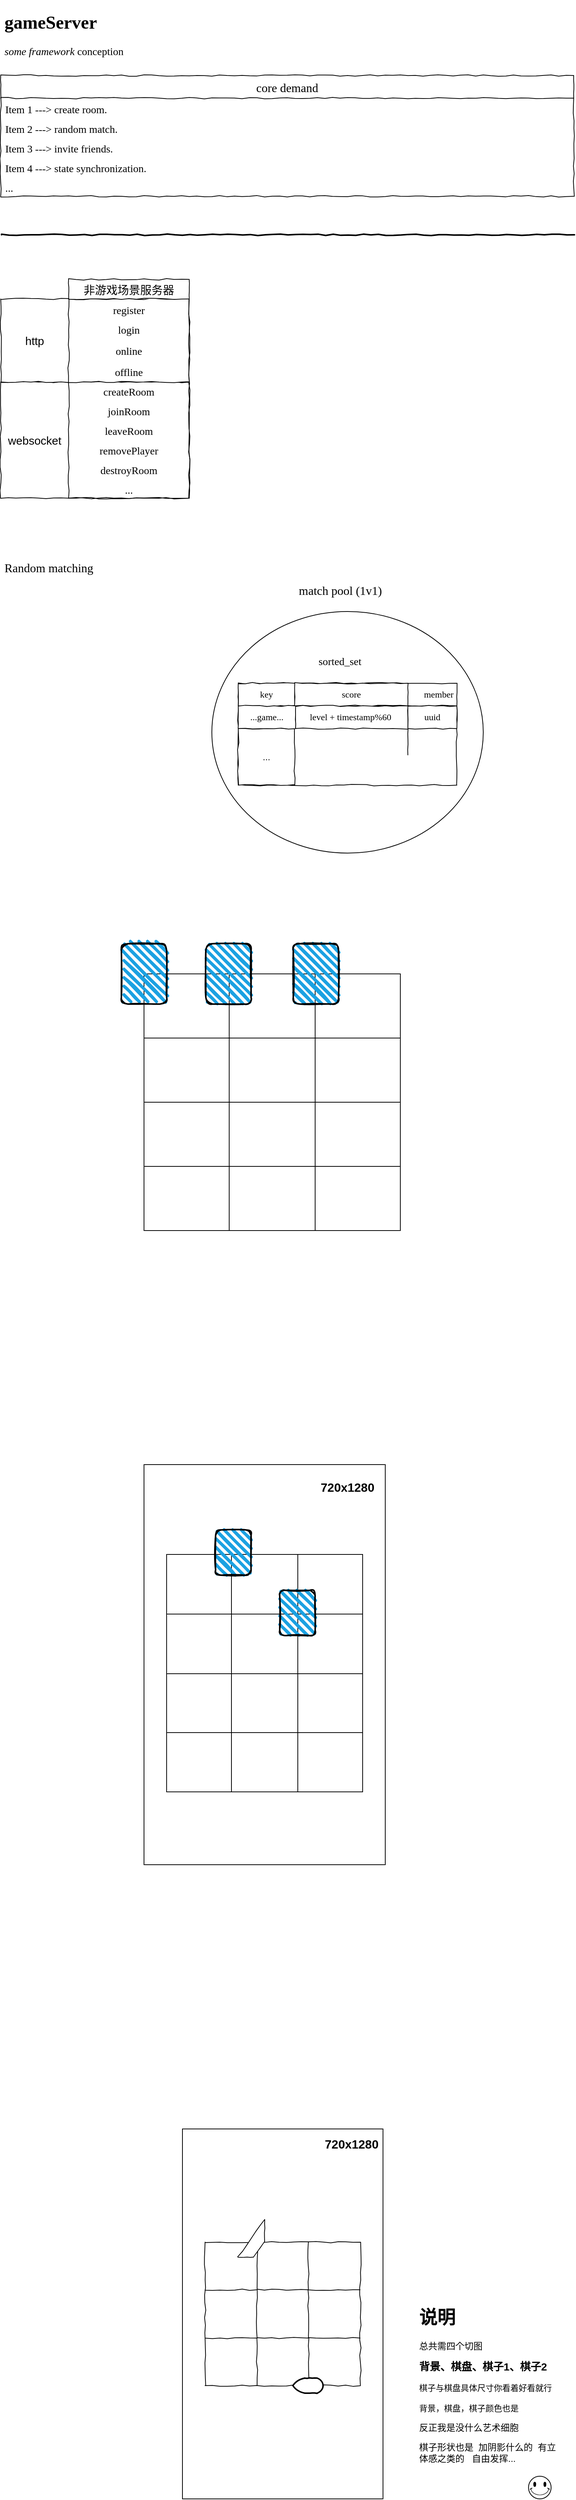 <mxfile version="15.0.3" type="github">
  <diagram id="3C5LhuMtIjTNXBHPkQOz" name="Page-1">
    <mxGraphModel dx="1422" dy="1961" grid="1" gridSize="10" guides="1" tooltips="1" connect="1" arrows="1" fold="1" page="1" pageScale="1" pageWidth="827" pageHeight="1169" math="0" shadow="0">
      <root>
        <mxCell id="0" />
        <mxCell id="1" parent="0" />
        <mxCell id="IDiM9RE6gfqtAxJF83jF-16" value="" style="rounded=0;whiteSpace=wrap;html=1;" vertex="1" parent="1">
          <mxGeometry x="281" y="1690" width="266" height="490" as="geometry" />
        </mxCell>
        <mxCell id="_wzis4-BLBalyZDZhvsw-89" value="" style="rounded=0;whiteSpace=wrap;html=1;startSize=0;" parent="1" vertex="1">
          <mxGeometry x="230" y="810" width="320" height="530" as="geometry" />
        </mxCell>
        <mxCell id="K6vdhoTAX8q4ufnGxZfw-1" value="" style="rounded=0;whiteSpace=wrap;html=1;comic=1;" parent="1" vertex="1">
          <mxGeometry x="40" y="-624" width="250" height="154" as="geometry" />
        </mxCell>
        <mxCell id="K6vdhoTAX8q4ufnGxZfw-2" value="" style="rounded=0;whiteSpace=wrap;html=1;comic=1;" parent="1" vertex="1">
          <mxGeometry x="40" y="-734" width="250" height="110" as="geometry" />
        </mxCell>
        <mxCell id="K6vdhoTAX8q4ufnGxZfw-3" value="&lt;h1&gt;&lt;font face=&quot;Comic Sans MS&quot;&gt;gameServer&lt;br&gt;&lt;/font&gt;&lt;/h1&gt;&lt;p&gt;&lt;font style=&quot;font-size: 14px&quot; face=&quot;Comic Sans MS&quot;&gt;&lt;i&gt;some framework &lt;/i&gt;conception&lt;b&gt;&lt;br&gt;&lt;/b&gt;&lt;/font&gt;&lt;/p&gt;" style="text;html=1;strokeColor=none;fillColor=none;spacing=5;spacingTop=-20;whiteSpace=wrap;overflow=hidden;rounded=0;comic=1;" parent="1" vertex="1">
          <mxGeometry x="40" y="-1120" width="230" height="70" as="geometry" />
        </mxCell>
        <mxCell id="K6vdhoTAX8q4ufnGxZfw-4" value="core demand" style="swimlane;fontStyle=0;childLayout=stackLayout;horizontal=1;startSize=30;horizontalStack=0;resizeParent=1;resizeParentMax=0;resizeLast=0;collapsible=1;marginBottom=0;comic=1;fontFamily=Comic Sans MS;fontSize=16;" parent="1" vertex="1">
          <mxGeometry x="40" y="-1030" width="760" height="160" as="geometry" />
        </mxCell>
        <mxCell id="K6vdhoTAX8q4ufnGxZfw-5" value="Item 1 ---&gt; create room. " style="text;strokeColor=none;fillColor=none;align=left;verticalAlign=top;spacingLeft=4;spacingRight=4;overflow=hidden;rotatable=0;points=[[0,0.5],[1,0.5]];portConstraint=eastwest;fontFamily=Comic Sans MS;fontSize=14;" parent="K6vdhoTAX8q4ufnGxZfw-4" vertex="1">
          <mxGeometry y="30" width="760" height="26" as="geometry" />
        </mxCell>
        <mxCell id="K6vdhoTAX8q4ufnGxZfw-6" value="Item 2 ---&gt; random match. " style="text;strokeColor=none;fillColor=none;align=left;verticalAlign=top;spacingLeft=4;spacingRight=4;overflow=hidden;rotatable=0;points=[[0,0.5],[1,0.5]];portConstraint=eastwest;fontFamily=Comic Sans MS;fontSize=14;" parent="K6vdhoTAX8q4ufnGxZfw-4" vertex="1">
          <mxGeometry y="56" width="760" height="26" as="geometry" />
        </mxCell>
        <mxCell id="K6vdhoTAX8q4ufnGxZfw-7" value="Item 3 ---&gt; invite friends." style="text;strokeColor=none;fillColor=none;align=left;verticalAlign=top;spacingLeft=4;spacingRight=4;overflow=hidden;rotatable=0;points=[[0,0.5],[1,0.5]];portConstraint=eastwest;fontFamily=Comic Sans MS;fontSize=14;" parent="K6vdhoTAX8q4ufnGxZfw-4" vertex="1">
          <mxGeometry y="82" width="760" height="26" as="geometry" />
        </mxCell>
        <mxCell id="K6vdhoTAX8q4ufnGxZfw-8" value="Item 4 ---&gt; state synchronization." style="text;strokeColor=none;fillColor=none;align=left;verticalAlign=top;spacingLeft=4;spacingRight=4;overflow=hidden;rotatable=0;points=[[0,0.5],[1,0.5]];portConstraint=eastwest;fontFamily=Comic Sans MS;fontSize=14;" parent="K6vdhoTAX8q4ufnGxZfw-4" vertex="1">
          <mxGeometry y="108" width="760" height="26" as="geometry" />
        </mxCell>
        <mxCell id="K6vdhoTAX8q4ufnGxZfw-9" value="..." style="text;strokeColor=none;fillColor=none;align=left;verticalAlign=top;spacingLeft=4;spacingRight=4;overflow=hidden;rotatable=0;points=[[0,0.5],[1,0.5]];portConstraint=eastwest;fontFamily=Comic Sans MS;fontSize=14;" parent="K6vdhoTAX8q4ufnGxZfw-4" vertex="1">
          <mxGeometry y="134" width="760" height="26" as="geometry" />
        </mxCell>
        <mxCell id="K6vdhoTAX8q4ufnGxZfw-10" value="" style="line;strokeWidth=2;html=1;comic=1;" parent="1" vertex="1">
          <mxGeometry x="41" y="-824" width="760" height="10" as="geometry" />
        </mxCell>
        <mxCell id="K6vdhoTAX8q4ufnGxZfw-11" value="非游戏场景服务器" style="swimlane;fontStyle=0;childLayout=stackLayout;horizontal=1;startSize=26;horizontalStack=0;resizeParent=1;resizeParentMax=0;resizeLast=0;collapsible=1;marginBottom=0;comic=1;strokeWidth=1;fontSize=15;" parent="1" vertex="1">
          <mxGeometry x="130" y="-760" width="160" height="290" as="geometry" />
        </mxCell>
        <mxCell id="K6vdhoTAX8q4ufnGxZfw-12" value="register" style="text;strokeColor=none;fillColor=none;align=center;verticalAlign=top;spacingLeft=4;spacingRight=4;overflow=hidden;rotatable=0;points=[[0,0.5],[1,0.5]];portConstraint=eastwest;fontFamily=Comic Sans MS;fontSize=14;" parent="K6vdhoTAX8q4ufnGxZfw-11" vertex="1">
          <mxGeometry y="26" width="160" height="26" as="geometry" />
        </mxCell>
        <mxCell id="K6vdhoTAX8q4ufnGxZfw-13" value="login" style="text;strokeColor=none;fillColor=none;align=center;verticalAlign=top;spacingLeft=4;spacingRight=4;overflow=hidden;rotatable=0;points=[[0,0.5],[1,0.5]];portConstraint=eastwest;fontFamily=Comic Sans MS;fontSize=14;" parent="K6vdhoTAX8q4ufnGxZfw-11" vertex="1">
          <mxGeometry y="52" width="160" height="28" as="geometry" />
        </mxCell>
        <mxCell id="K6vdhoTAX8q4ufnGxZfw-14" value="online" style="text;strokeColor=none;fillColor=none;align=center;verticalAlign=top;spacingLeft=4;spacingRight=4;overflow=hidden;rotatable=0;points=[[0,0.5],[1,0.5]];portConstraint=eastwest;fontFamily=Comic Sans MS;fontSize=14;" parent="K6vdhoTAX8q4ufnGxZfw-11" vertex="1">
          <mxGeometry y="80" width="160" height="28" as="geometry" />
        </mxCell>
        <mxCell id="K6vdhoTAX8q4ufnGxZfw-15" value="offline" style="text;strokeColor=none;fillColor=none;align=center;verticalAlign=top;spacingLeft=4;spacingRight=4;overflow=hidden;rotatable=0;points=[[0,0.5],[1,0.5]];portConstraint=eastwest;fontFamily=Comic Sans MS;fontSize=14;" parent="K6vdhoTAX8q4ufnGxZfw-11" vertex="1">
          <mxGeometry y="108" width="160" height="26" as="geometry" />
        </mxCell>
        <mxCell id="K6vdhoTAX8q4ufnGxZfw-16" value="createRoom" style="text;strokeColor=none;fillColor=none;align=center;verticalAlign=top;spacingLeft=4;spacingRight=4;overflow=hidden;rotatable=0;points=[[0,0.5],[1,0.5]];portConstraint=eastwest;fontFamily=Comic Sans MS;fontSize=14;" parent="K6vdhoTAX8q4ufnGxZfw-11" vertex="1">
          <mxGeometry y="134" width="160" height="26" as="geometry" />
        </mxCell>
        <mxCell id="K6vdhoTAX8q4ufnGxZfw-17" value="joinRoom" style="text;strokeColor=none;fillColor=none;align=center;verticalAlign=top;spacingLeft=4;spacingRight=4;overflow=hidden;rotatable=0;points=[[0,0.5],[1,0.5]];portConstraint=eastwest;fontFamily=Comic Sans MS;fontSize=14;" parent="K6vdhoTAX8q4ufnGxZfw-11" vertex="1">
          <mxGeometry y="160" width="160" height="26" as="geometry" />
        </mxCell>
        <mxCell id="K6vdhoTAX8q4ufnGxZfw-18" value="leaveRoom" style="text;strokeColor=none;fillColor=none;align=center;verticalAlign=top;spacingLeft=4;spacingRight=4;overflow=hidden;rotatable=0;points=[[0,0.5],[1,0.5]];portConstraint=eastwest;fontFamily=Comic Sans MS;fontSize=14;" parent="K6vdhoTAX8q4ufnGxZfw-11" vertex="1">
          <mxGeometry y="186" width="160" height="26" as="geometry" />
        </mxCell>
        <mxCell id="K6vdhoTAX8q4ufnGxZfw-19" value="removePlayer" style="text;strokeColor=none;fillColor=none;align=center;verticalAlign=top;spacingLeft=4;spacingRight=4;overflow=hidden;rotatable=0;points=[[0,0.5],[1,0.5]];portConstraint=eastwest;fontFamily=Comic Sans MS;fontSize=14;" parent="K6vdhoTAX8q4ufnGxZfw-11" vertex="1">
          <mxGeometry y="212" width="160" height="26" as="geometry" />
        </mxCell>
        <mxCell id="K6vdhoTAX8q4ufnGxZfw-20" value="destroyRoom" style="text;strokeColor=none;fillColor=none;align=center;verticalAlign=top;spacingLeft=4;spacingRight=4;overflow=hidden;rotatable=0;points=[[0,0.5],[1,0.5]];portConstraint=eastwest;fontFamily=Comic Sans MS;fontSize=14;" parent="K6vdhoTAX8q4ufnGxZfw-11" vertex="1">
          <mxGeometry y="238" width="160" height="26" as="geometry" />
        </mxCell>
        <mxCell id="K6vdhoTAX8q4ufnGxZfw-21" value="..." style="text;strokeColor=none;fillColor=none;align=center;verticalAlign=top;spacingLeft=4;spacingRight=4;overflow=hidden;rotatable=0;points=[[0,0.5],[1,0.5]];portConstraint=eastwest;fontFamily=Comic Sans MS;fontSize=14;" parent="K6vdhoTAX8q4ufnGxZfw-11" vertex="1">
          <mxGeometry y="264" width="160" height="26" as="geometry" />
        </mxCell>
        <mxCell id="K6vdhoTAX8q4ufnGxZfw-22" value="&lt;font style=&quot;font-size: 15px&quot;&gt;http&lt;/font&gt;" style="text;html=1;strokeColor=none;fillColor=none;align=center;verticalAlign=middle;whiteSpace=wrap;rounded=0;comic=1;" parent="1" vertex="1">
          <mxGeometry x="65" y="-689" width="40" height="20" as="geometry" />
        </mxCell>
        <mxCell id="K6vdhoTAX8q4ufnGxZfw-23" value="&lt;font style=&quot;font-size: 15px&quot;&gt;websocket&lt;/font&gt;" style="text;html=1;strokeColor=none;fillColor=none;align=center;verticalAlign=middle;whiteSpace=wrap;rounded=0;comic=1;" parent="1" vertex="1">
          <mxGeometry x="65" y="-557" width="40" height="20" as="geometry" />
        </mxCell>
        <mxCell id="K6vdhoTAX8q4ufnGxZfw-24" value="&lt;h1&gt;&lt;span style=&quot;font-weight: normal&quot;&gt;&lt;font face=&quot;Comic Sans MS&quot; style=&quot;font-size: 16px&quot;&gt;Random matching&lt;/font&gt;&lt;/span&gt;&lt;/h1&gt;" style="text;html=1;strokeColor=none;fillColor=none;spacing=5;spacingTop=-20;whiteSpace=wrap;overflow=hidden;rounded=0;comic=1;" parent="1" vertex="1">
          <mxGeometry x="40" y="-400" width="190" height="120" as="geometry" />
        </mxCell>
        <mxCell id="K6vdhoTAX8q4ufnGxZfw-25" value="" style="ellipse;whiteSpace=wrap;html=1;rounded=0;comic=1;align=center;" parent="1" vertex="1">
          <mxGeometry x="320" y="-320" width="360" height="320" as="geometry" />
        </mxCell>
        <mxCell id="K6vdhoTAX8q4ufnGxZfw-26" value="&lt;font face=&quot;Comic Sans MS&quot; style=&quot;font-size: 16px ; font-weight: normal&quot;&gt;match pool (1v1)&lt;/font&gt;" style="text;strokeColor=none;fillColor=none;html=1;fontSize=24;fontStyle=1;verticalAlign=middle;align=center;rounded=0;comic=1;" parent="1" vertex="1">
          <mxGeometry x="440" y="-370" width="100" height="40" as="geometry" />
        </mxCell>
        <mxCell id="K6vdhoTAX8q4ufnGxZfw-27" value="&lt;font face=&quot;Comic Sans MS&quot; style=&quot;font-size: 14px&quot;&gt;sorted_set&lt;/font&gt;" style="text;html=1;strokeColor=none;fillColor=none;align=center;verticalAlign=middle;whiteSpace=wrap;rounded=0;comic=1;" parent="1" vertex="1">
          <mxGeometry x="460" y="-263" width="60" height="20" as="geometry" />
        </mxCell>
        <mxCell id="K6vdhoTAX8q4ufnGxZfw-28" value="&lt;span style=&quot;font-weight: normal&quot;&gt;&lt;font face=&quot;Comic Sans MS&quot;&gt;member&lt;/font&gt;&lt;/span&gt;&amp;nbsp;&lt;div&gt;&lt;/div&gt;" style="shape=table;startSize=30;container=1;collapsible=1;childLayout=tableLayout;fixedRows=1;rowLines=0;fontStyle=1;align=right;resizeLast=1;rounded=0;comic=1;html=1;" parent="1" vertex="1">
          <mxGeometry x="355" y="-225" width="290" height="135" as="geometry" />
        </mxCell>
        <mxCell id="K6vdhoTAX8q4ufnGxZfw-29" value="" style="shape=partialRectangle;collapsible=0;dropTarget=0;pointerEvents=0;fillColor=none;top=0;left=0;bottom=0;right=0;points=[[0,0.5],[1,0.5]];portConstraint=eastwest;" parent="K6vdhoTAX8q4ufnGxZfw-28" vertex="1">
          <mxGeometry y="30" width="290" height="30" as="geometry" />
        </mxCell>
        <mxCell id="K6vdhoTAX8q4ufnGxZfw-30" value="" style="shape=partialRectangle;connectable=0;fillColor=none;top=0;left=0;bottom=0;right=0;fontStyle=0;overflow=hidden;align=right;fontFamily=Comic Sans MS;" parent="K6vdhoTAX8q4ufnGxZfw-29" vertex="1">
          <mxGeometry width="225" height="30" as="geometry" />
        </mxCell>
        <mxCell id="K6vdhoTAX8q4ufnGxZfw-31" value="" style="shape=partialRectangle;connectable=0;fillColor=none;top=0;left=0;bottom=0;right=0;align=center;spacingLeft=6;fontStyle=0;overflow=hidden;fontFamily=Comic Sans MS;" parent="K6vdhoTAX8q4ufnGxZfw-29" vertex="1">
          <mxGeometry x="225" width="65" height="30" as="geometry" />
        </mxCell>
        <mxCell id="K6vdhoTAX8q4ufnGxZfw-32" value="" style="shape=partialRectangle;collapsible=0;dropTarget=0;pointerEvents=0;fillColor=none;top=0;left=0;bottom=0;right=0;points=[[0,0.5],[1,0.5]];portConstraint=eastwest;" parent="K6vdhoTAX8q4ufnGxZfw-28" vertex="1">
          <mxGeometry y="60" width="290" height="35" as="geometry" />
        </mxCell>
        <mxCell id="K6vdhoTAX8q4ufnGxZfw-33" value="" style="shape=partialRectangle;connectable=0;fillColor=none;top=0;left=0;bottom=0;right=0;editable=1;overflow=hidden;" parent="K6vdhoTAX8q4ufnGxZfw-32" vertex="1">
          <mxGeometry width="225" height="35" as="geometry" />
        </mxCell>
        <mxCell id="K6vdhoTAX8q4ufnGxZfw-34" value="" style="shape=partialRectangle;connectable=0;fillColor=none;top=0;left=0;bottom=0;right=0;align=left;spacingLeft=6;overflow=hidden;fontFamily=Comic Sans MS;" parent="K6vdhoTAX8q4ufnGxZfw-32" vertex="1">
          <mxGeometry x="225" width="65" height="35" as="geometry" />
        </mxCell>
        <mxCell id="K6vdhoTAX8q4ufnGxZfw-35" value="..." style="rounded=0;whiteSpace=wrap;html=1;comic=1;align=center;" parent="1" vertex="1">
          <mxGeometry x="355" y="-165" width="75" height="75" as="geometry" />
        </mxCell>
        <mxCell id="K6vdhoTAX8q4ufnGxZfw-36" value="key" style="rounded=0;whiteSpace=wrap;html=1;comic=1;fontFamily=Comic Sans MS;align=center;" parent="1" vertex="1">
          <mxGeometry x="355" y="-225" width="75" height="30" as="geometry" />
        </mxCell>
        <mxCell id="K6vdhoTAX8q4ufnGxZfw-37" value="score" style="rounded=0;whiteSpace=wrap;html=1;comic=1;fontFamily=Comic Sans MS;align=center;" parent="1" vertex="1">
          <mxGeometry x="430" y="-225" width="150" height="30" as="geometry" />
        </mxCell>
        <mxCell id="K6vdhoTAX8q4ufnGxZfw-38" value="&lt;span style=&quot;text-align: right&quot;&gt;level + timestamp%60&amp;nbsp;&lt;/span&gt;" style="rounded=0;whiteSpace=wrap;html=1;comic=1;fontFamily=Comic Sans MS;strokeWidth=1;align=center;" parent="1" vertex="1">
          <mxGeometry x="431" y="-195" width="149" height="30" as="geometry" />
        </mxCell>
        <mxCell id="K6vdhoTAX8q4ufnGxZfw-39" value="...game..." style="rounded=0;whiteSpace=wrap;html=1;comic=1;fontFamily=Comic Sans MS;strokeWidth=1;align=center;" parent="1" vertex="1">
          <mxGeometry x="355" y="-195" width="76" height="30" as="geometry" />
        </mxCell>
        <mxCell id="K6vdhoTAX8q4ufnGxZfw-40" value="uuid" style="rounded=0;whiteSpace=wrap;html=1;comic=1;fontFamily=Comic Sans MS;strokeWidth=1;align=center;" parent="1" vertex="1">
          <mxGeometry x="580" y="-195" width="65" height="30" as="geometry" />
        </mxCell>
        <mxCell id="sgj28CJbjvYmIm8fxRwS-1" value="" style="shape=table;html=1;whiteSpace=wrap;startSize=0;container=1;collapsible=0;childLayout=tableLayout;" parent="1" vertex="1">
          <mxGeometry x="230" y="160" width="340" height="340" as="geometry" />
        </mxCell>
        <mxCell id="sgj28CJbjvYmIm8fxRwS-2" value="" style="shape=partialRectangle;html=1;whiteSpace=wrap;collapsible=0;dropTarget=0;pointerEvents=0;fillColor=none;top=0;left=0;bottom=0;right=0;points=[[0,0.5],[1,0.5]];portConstraint=eastwest;" parent="sgj28CJbjvYmIm8fxRwS-1" vertex="1">
          <mxGeometry width="340" height="85" as="geometry" />
        </mxCell>
        <mxCell id="sgj28CJbjvYmIm8fxRwS-3" value="" style="shape=partialRectangle;html=1;whiteSpace=wrap;connectable=0;fillColor=none;top=0;left=0;bottom=0;right=0;overflow=hidden;pointerEvents=1;" parent="sgj28CJbjvYmIm8fxRwS-2" vertex="1">
          <mxGeometry width="113" height="85" as="geometry" />
        </mxCell>
        <mxCell id="sgj28CJbjvYmIm8fxRwS-4" value="" style="shape=partialRectangle;html=1;whiteSpace=wrap;connectable=0;fillColor=none;top=0;left=0;bottom=0;right=0;overflow=hidden;pointerEvents=1;" parent="sgj28CJbjvYmIm8fxRwS-2" vertex="1">
          <mxGeometry x="113" width="114" height="85" as="geometry" />
        </mxCell>
        <mxCell id="sgj28CJbjvYmIm8fxRwS-5" value="" style="shape=partialRectangle;html=1;whiteSpace=wrap;connectable=0;fillColor=none;top=0;left=0;bottom=0;right=0;overflow=hidden;pointerEvents=1;" parent="sgj28CJbjvYmIm8fxRwS-2" vertex="1">
          <mxGeometry x="227" width="113" height="85" as="geometry" />
        </mxCell>
        <mxCell id="sgj28CJbjvYmIm8fxRwS-6" value="" style="shape=partialRectangle;html=1;whiteSpace=wrap;collapsible=0;dropTarget=0;pointerEvents=0;fillColor=none;top=0;left=0;bottom=0;right=0;points=[[0,0.5],[1,0.5]];portConstraint=eastwest;" parent="sgj28CJbjvYmIm8fxRwS-1" vertex="1">
          <mxGeometry y="85" width="340" height="85" as="geometry" />
        </mxCell>
        <mxCell id="sgj28CJbjvYmIm8fxRwS-7" value="" style="shape=partialRectangle;html=1;whiteSpace=wrap;connectable=0;fillColor=none;top=0;left=0;bottom=0;right=0;overflow=hidden;pointerEvents=1;" parent="sgj28CJbjvYmIm8fxRwS-6" vertex="1">
          <mxGeometry width="113" height="85" as="geometry" />
        </mxCell>
        <mxCell id="sgj28CJbjvYmIm8fxRwS-8" value="" style="shape=partialRectangle;html=1;whiteSpace=wrap;connectable=0;fillColor=none;top=0;left=0;bottom=0;right=0;overflow=hidden;pointerEvents=1;" parent="sgj28CJbjvYmIm8fxRwS-6" vertex="1">
          <mxGeometry x="113" width="114" height="85" as="geometry" />
        </mxCell>
        <mxCell id="sgj28CJbjvYmIm8fxRwS-9" value="" style="shape=partialRectangle;html=1;whiteSpace=wrap;connectable=0;fillColor=none;top=0;left=0;bottom=0;right=0;overflow=hidden;pointerEvents=1;" parent="sgj28CJbjvYmIm8fxRwS-6" vertex="1">
          <mxGeometry x="227" width="113" height="85" as="geometry" />
        </mxCell>
        <mxCell id="sgj28CJbjvYmIm8fxRwS-10" value="" style="shape=partialRectangle;html=1;whiteSpace=wrap;collapsible=0;dropTarget=0;pointerEvents=0;fillColor=none;top=0;left=0;bottom=0;right=0;points=[[0,0.5],[1,0.5]];portConstraint=eastwest;" parent="sgj28CJbjvYmIm8fxRwS-1" vertex="1">
          <mxGeometry y="170" width="340" height="85" as="geometry" />
        </mxCell>
        <mxCell id="sgj28CJbjvYmIm8fxRwS-11" value="" style="shape=partialRectangle;html=1;whiteSpace=wrap;connectable=0;fillColor=none;top=0;left=0;bottom=0;right=0;overflow=hidden;pointerEvents=1;" parent="sgj28CJbjvYmIm8fxRwS-10" vertex="1">
          <mxGeometry width="113" height="85" as="geometry" />
        </mxCell>
        <mxCell id="sgj28CJbjvYmIm8fxRwS-12" value="" style="shape=partialRectangle;html=1;whiteSpace=wrap;connectable=0;fillColor=none;top=0;left=0;bottom=0;right=0;overflow=hidden;pointerEvents=1;" parent="sgj28CJbjvYmIm8fxRwS-10" vertex="1">
          <mxGeometry x="113" width="114" height="85" as="geometry" />
        </mxCell>
        <mxCell id="sgj28CJbjvYmIm8fxRwS-13" value="" style="shape=partialRectangle;html=1;whiteSpace=wrap;connectable=0;fillColor=none;top=0;left=0;bottom=0;right=0;overflow=hidden;pointerEvents=1;" parent="sgj28CJbjvYmIm8fxRwS-10" vertex="1">
          <mxGeometry x="227" width="113" height="85" as="geometry" />
        </mxCell>
        <mxCell id="sgj28CJbjvYmIm8fxRwS-14" value="" style="shape=partialRectangle;html=1;whiteSpace=wrap;collapsible=0;dropTarget=0;pointerEvents=0;fillColor=none;top=0;left=0;bottom=0;right=0;points=[[0,0.5],[1,0.5]];portConstraint=eastwest;" parent="sgj28CJbjvYmIm8fxRwS-1" vertex="1">
          <mxGeometry y="255" width="340" height="85" as="geometry" />
        </mxCell>
        <mxCell id="sgj28CJbjvYmIm8fxRwS-15" value="" style="shape=partialRectangle;html=1;whiteSpace=wrap;connectable=0;fillColor=none;top=0;left=0;bottom=0;right=0;overflow=hidden;pointerEvents=1;" parent="sgj28CJbjvYmIm8fxRwS-14" vertex="1">
          <mxGeometry width="113" height="85" as="geometry" />
        </mxCell>
        <mxCell id="sgj28CJbjvYmIm8fxRwS-16" value="" style="shape=partialRectangle;html=1;whiteSpace=wrap;connectable=0;fillColor=none;top=0;left=0;bottom=0;right=0;overflow=hidden;pointerEvents=1;" parent="sgj28CJbjvYmIm8fxRwS-14" vertex="1">
          <mxGeometry x="113" width="114" height="85" as="geometry" />
        </mxCell>
        <mxCell id="sgj28CJbjvYmIm8fxRwS-17" value="" style="shape=partialRectangle;html=1;whiteSpace=wrap;connectable=0;fillColor=none;top=0;left=0;bottom=0;right=0;overflow=hidden;pointerEvents=1;" parent="sgj28CJbjvYmIm8fxRwS-14" vertex="1">
          <mxGeometry x="227" width="113" height="85" as="geometry" />
        </mxCell>
        <mxCell id="sgj28CJbjvYmIm8fxRwS-18" value="" style="rounded=1;whiteSpace=wrap;html=1;strokeWidth=2;fillWeight=4;hachureGap=8;hachureAngle=45;fillColor=#1ba1e2;sketch=1;" parent="1" vertex="1">
          <mxGeometry x="200" y="120" width="60" height="80" as="geometry" />
        </mxCell>
        <mxCell id="sgj28CJbjvYmIm8fxRwS-20" value="" style="rounded=1;whiteSpace=wrap;html=1;strokeWidth=2;fillWeight=4;hachureGap=8;hachureAngle=45;fillColor=#1ba1e2;sketch=1;" parent="1" vertex="1">
          <mxGeometry x="312" y="120" width="60" height="80" as="geometry" />
        </mxCell>
        <mxCell id="sgj28CJbjvYmIm8fxRwS-21" value="" style="rounded=1;whiteSpace=wrap;html=1;strokeWidth=2;fillWeight=4;hachureGap=8;hachureAngle=45;fillColor=#1ba1e2;sketch=1;" parent="1" vertex="1">
          <mxGeometry x="428" y="120" width="60" height="80" as="geometry" />
        </mxCell>
        <mxCell id="_wzis4-BLBalyZDZhvsw-1" value="" style="shape=table;html=1;whiteSpace=wrap;startSize=0;container=1;collapsible=0;childLayout=tableLayout;" parent="1" vertex="1">
          <mxGeometry x="260" y="929" width="260" height="314.5" as="geometry" />
        </mxCell>
        <mxCell id="_wzis4-BLBalyZDZhvsw-2" value="" style="shape=partialRectangle;html=1;whiteSpace=wrap;collapsible=0;dropTarget=0;pointerEvents=0;fillColor=none;top=0;left=0;bottom=0;right=0;points=[[0,0.5],[1,0.5]];portConstraint=eastwest;" parent="_wzis4-BLBalyZDZhvsw-1" vertex="1">
          <mxGeometry width="260" height="79" as="geometry" />
        </mxCell>
        <mxCell id="_wzis4-BLBalyZDZhvsw-3" value="" style="shape=partialRectangle;html=1;whiteSpace=wrap;connectable=0;fillColor=none;top=0;left=0;bottom=0;right=0;overflow=hidden;pointerEvents=1;" parent="_wzis4-BLBalyZDZhvsw-2" vertex="1">
          <mxGeometry width="86" height="79" as="geometry" />
        </mxCell>
        <mxCell id="_wzis4-BLBalyZDZhvsw-4" value="" style="shape=partialRectangle;html=1;whiteSpace=wrap;connectable=0;fillColor=none;top=0;left=0;bottom=0;right=0;overflow=hidden;pointerEvents=1;" parent="_wzis4-BLBalyZDZhvsw-2" vertex="1">
          <mxGeometry x="86" width="88" height="79" as="geometry" />
        </mxCell>
        <mxCell id="_wzis4-BLBalyZDZhvsw-5" value="" style="shape=partialRectangle;html=1;whiteSpace=wrap;connectable=0;fillColor=none;top=0;left=0;bottom=0;right=0;overflow=hidden;pointerEvents=1;" parent="_wzis4-BLBalyZDZhvsw-2" vertex="1">
          <mxGeometry x="174" width="86" height="79" as="geometry" />
        </mxCell>
        <mxCell id="_wzis4-BLBalyZDZhvsw-6" value="" style="shape=partialRectangle;html=1;whiteSpace=wrap;collapsible=0;dropTarget=0;pointerEvents=0;fillColor=none;top=0;left=0;bottom=0;right=0;points=[[0,0.5],[1,0.5]];portConstraint=eastwest;" parent="_wzis4-BLBalyZDZhvsw-1" vertex="1">
          <mxGeometry y="79" width="260" height="79" as="geometry" />
        </mxCell>
        <mxCell id="_wzis4-BLBalyZDZhvsw-7" value="" style="shape=partialRectangle;html=1;whiteSpace=wrap;connectable=0;fillColor=none;top=0;left=0;bottom=0;right=0;overflow=hidden;pointerEvents=1;" parent="_wzis4-BLBalyZDZhvsw-6" vertex="1">
          <mxGeometry width="86" height="79" as="geometry" />
        </mxCell>
        <mxCell id="_wzis4-BLBalyZDZhvsw-8" value="" style="shape=partialRectangle;html=1;whiteSpace=wrap;connectable=0;fillColor=none;top=0;left=0;bottom=0;right=0;overflow=hidden;pointerEvents=1;" parent="_wzis4-BLBalyZDZhvsw-6" vertex="1">
          <mxGeometry x="86" width="88" height="79" as="geometry" />
        </mxCell>
        <mxCell id="_wzis4-BLBalyZDZhvsw-9" value="" style="shape=partialRectangle;html=1;whiteSpace=wrap;connectable=0;fillColor=none;top=0;left=0;bottom=0;right=0;overflow=hidden;pointerEvents=1;" parent="_wzis4-BLBalyZDZhvsw-6" vertex="1">
          <mxGeometry x="174" width="86" height="79" as="geometry" />
        </mxCell>
        <mxCell id="_wzis4-BLBalyZDZhvsw-10" value="" style="shape=partialRectangle;html=1;whiteSpace=wrap;collapsible=0;dropTarget=0;pointerEvents=0;fillColor=none;top=0;left=0;bottom=0;right=0;points=[[0,0.5],[1,0.5]];portConstraint=eastwest;" parent="_wzis4-BLBalyZDZhvsw-1" vertex="1">
          <mxGeometry y="158" width="260" height="78" as="geometry" />
        </mxCell>
        <mxCell id="_wzis4-BLBalyZDZhvsw-11" value="" style="shape=partialRectangle;html=1;whiteSpace=wrap;connectable=0;fillColor=none;top=0;left=0;bottom=0;right=0;overflow=hidden;pointerEvents=1;" parent="_wzis4-BLBalyZDZhvsw-10" vertex="1">
          <mxGeometry width="86" height="78" as="geometry" />
        </mxCell>
        <mxCell id="_wzis4-BLBalyZDZhvsw-12" value="" style="shape=partialRectangle;html=1;whiteSpace=wrap;connectable=0;fillColor=none;top=0;left=0;bottom=0;right=0;overflow=hidden;pointerEvents=1;" parent="_wzis4-BLBalyZDZhvsw-10" vertex="1">
          <mxGeometry x="86" width="88" height="78" as="geometry" />
        </mxCell>
        <mxCell id="_wzis4-BLBalyZDZhvsw-13" value="" style="shape=partialRectangle;html=1;whiteSpace=wrap;connectable=0;fillColor=none;top=0;left=0;bottom=0;right=0;overflow=hidden;pointerEvents=1;" parent="_wzis4-BLBalyZDZhvsw-10" vertex="1">
          <mxGeometry x="174" width="86" height="78" as="geometry" />
        </mxCell>
        <mxCell id="_wzis4-BLBalyZDZhvsw-14" value="" style="shape=partialRectangle;html=1;whiteSpace=wrap;collapsible=0;dropTarget=0;pointerEvents=0;fillColor=none;top=0;left=0;bottom=0;right=0;points=[[0,0.5],[1,0.5]];portConstraint=eastwest;" parent="_wzis4-BLBalyZDZhvsw-1" vertex="1">
          <mxGeometry y="236" width="260" height="79" as="geometry" />
        </mxCell>
        <mxCell id="_wzis4-BLBalyZDZhvsw-15" value="" style="shape=partialRectangle;html=1;whiteSpace=wrap;connectable=0;fillColor=none;top=0;left=0;bottom=0;right=0;overflow=hidden;pointerEvents=1;" parent="_wzis4-BLBalyZDZhvsw-14" vertex="1">
          <mxGeometry width="86" height="79" as="geometry" />
        </mxCell>
        <mxCell id="_wzis4-BLBalyZDZhvsw-16" value="" style="shape=partialRectangle;html=1;whiteSpace=wrap;connectable=0;fillColor=none;top=0;left=0;bottom=0;right=0;overflow=hidden;pointerEvents=1;" parent="_wzis4-BLBalyZDZhvsw-14" vertex="1">
          <mxGeometry x="86" width="88" height="79" as="geometry" />
        </mxCell>
        <mxCell id="_wzis4-BLBalyZDZhvsw-17" value="" style="shape=partialRectangle;html=1;whiteSpace=wrap;connectable=0;fillColor=none;top=0;left=0;bottom=0;right=0;overflow=hidden;pointerEvents=1;" parent="_wzis4-BLBalyZDZhvsw-14" vertex="1">
          <mxGeometry x="174" width="86" height="79" as="geometry" />
        </mxCell>
        <mxCell id="_wzis4-BLBalyZDZhvsw-90" value="" style="rounded=1;whiteSpace=wrap;html=1;strokeWidth=2;fillWeight=4;hachureGap=8;hachureAngle=45;fillColor=#1ba1e2;sketch=1;startSize=0;" parent="1" vertex="1">
          <mxGeometry x="325" y="896.5" width="47" height="60" as="geometry" />
        </mxCell>
        <mxCell id="_wzis4-BLBalyZDZhvsw-92" value="" style="rounded=1;whiteSpace=wrap;html=1;strokeWidth=2;fillWeight=4;hachureGap=8;hachureAngle=45;fillColor=#1ba1e2;sketch=1;startSize=0;" parent="1" vertex="1">
          <mxGeometry x="410" y="976.5" width="47" height="60" as="geometry" />
        </mxCell>
        <mxCell id="_wzis4-BLBalyZDZhvsw-94" value="&lt;b&gt;&lt;font style=&quot;font-size: 16px&quot;&gt;720x1280&lt;/font&gt;&lt;/b&gt;" style="text;html=1;strokeColor=none;fillColor=none;align=center;verticalAlign=middle;whiteSpace=wrap;rounded=0;startSize=0;" parent="1" vertex="1">
          <mxGeometry x="480" y="830" width="40" height="20" as="geometry" />
        </mxCell>
        <mxCell id="IDiM9RE6gfqtAxJF83jF-2" value="" style="shape=table;html=1;whiteSpace=wrap;startSize=0;container=1;collapsible=0;childLayout=tableLayout;comic=1;" vertex="1" parent="1">
          <mxGeometry x="311" y="1840" width="206" height="190" as="geometry" />
        </mxCell>
        <mxCell id="IDiM9RE6gfqtAxJF83jF-3" value="" style="shape=partialRectangle;html=1;whiteSpace=wrap;collapsible=0;dropTarget=0;pointerEvents=0;fillColor=none;top=0;left=0;bottom=0;right=0;points=[[0,0.5],[1,0.5]];portConstraint=eastwest;" vertex="1" parent="IDiM9RE6gfqtAxJF83jF-2">
          <mxGeometry width="206" height="63" as="geometry" />
        </mxCell>
        <mxCell id="IDiM9RE6gfqtAxJF83jF-4" value="" style="shape=partialRectangle;html=1;whiteSpace=wrap;connectable=0;fillColor=none;top=0;left=0;bottom=0;right=0;overflow=hidden;pointerEvents=1;" vertex="1" parent="IDiM9RE6gfqtAxJF83jF-3">
          <mxGeometry width="69" height="63" as="geometry" />
        </mxCell>
        <mxCell id="IDiM9RE6gfqtAxJF83jF-5" value="" style="shape=partialRectangle;html=1;whiteSpace=wrap;connectable=0;fillColor=none;top=0;left=0;bottom=0;right=0;overflow=hidden;pointerEvents=1;" vertex="1" parent="IDiM9RE6gfqtAxJF83jF-3">
          <mxGeometry x="69" width="68" height="63" as="geometry" />
        </mxCell>
        <mxCell id="IDiM9RE6gfqtAxJF83jF-6" value="" style="shape=partialRectangle;html=1;whiteSpace=wrap;connectable=0;fillColor=none;top=0;left=0;bottom=0;right=0;overflow=hidden;pointerEvents=1;" vertex="1" parent="IDiM9RE6gfqtAxJF83jF-3">
          <mxGeometry x="137" width="69" height="63" as="geometry" />
        </mxCell>
        <mxCell id="IDiM9RE6gfqtAxJF83jF-7" value="" style="shape=partialRectangle;html=1;whiteSpace=wrap;collapsible=0;dropTarget=0;pointerEvents=0;fillColor=none;top=0;left=0;bottom=0;right=0;points=[[0,0.5],[1,0.5]];portConstraint=eastwest;" vertex="1" parent="IDiM9RE6gfqtAxJF83jF-2">
          <mxGeometry y="63" width="206" height="64" as="geometry" />
        </mxCell>
        <mxCell id="IDiM9RE6gfqtAxJF83jF-8" value="" style="shape=partialRectangle;html=1;whiteSpace=wrap;connectable=0;fillColor=none;top=0;left=0;bottom=0;right=0;overflow=hidden;pointerEvents=1;" vertex="1" parent="IDiM9RE6gfqtAxJF83jF-7">
          <mxGeometry width="69" height="64" as="geometry" />
        </mxCell>
        <mxCell id="IDiM9RE6gfqtAxJF83jF-9" value="" style="shape=partialRectangle;html=1;whiteSpace=wrap;connectable=0;fillColor=none;top=0;left=0;bottom=0;right=0;overflow=hidden;pointerEvents=1;" vertex="1" parent="IDiM9RE6gfqtAxJF83jF-7">
          <mxGeometry x="69" width="68" height="64" as="geometry" />
        </mxCell>
        <mxCell id="IDiM9RE6gfqtAxJF83jF-10" value="" style="shape=partialRectangle;html=1;whiteSpace=wrap;connectable=0;fillColor=none;top=0;left=0;bottom=0;right=0;overflow=hidden;pointerEvents=1;" vertex="1" parent="IDiM9RE6gfqtAxJF83jF-7">
          <mxGeometry x="137" width="69" height="64" as="geometry" />
        </mxCell>
        <mxCell id="IDiM9RE6gfqtAxJF83jF-11" value="" style="shape=partialRectangle;html=1;whiteSpace=wrap;collapsible=0;dropTarget=0;pointerEvents=0;fillColor=none;top=0;left=0;bottom=0;right=0;points=[[0,0.5],[1,0.5]];portConstraint=eastwest;" vertex="1" parent="IDiM9RE6gfqtAxJF83jF-2">
          <mxGeometry y="127" width="206" height="63" as="geometry" />
        </mxCell>
        <mxCell id="IDiM9RE6gfqtAxJF83jF-12" value="" style="shape=partialRectangle;html=1;whiteSpace=wrap;connectable=0;fillColor=none;top=0;left=0;bottom=0;right=0;overflow=hidden;pointerEvents=1;" vertex="1" parent="IDiM9RE6gfqtAxJF83jF-11">
          <mxGeometry width="69" height="63" as="geometry" />
        </mxCell>
        <mxCell id="IDiM9RE6gfqtAxJF83jF-13" value="" style="shape=partialRectangle;html=1;whiteSpace=wrap;connectable=0;fillColor=none;top=0;left=0;bottom=0;right=0;overflow=hidden;pointerEvents=1;" vertex="1" parent="IDiM9RE6gfqtAxJF83jF-11">
          <mxGeometry x="69" width="68" height="63" as="geometry" />
        </mxCell>
        <mxCell id="IDiM9RE6gfqtAxJF83jF-14" value="" style="shape=partialRectangle;html=1;whiteSpace=wrap;connectable=0;fillColor=none;top=0;left=0;bottom=0;right=0;overflow=hidden;pointerEvents=1;" vertex="1" parent="IDiM9RE6gfqtAxJF83jF-11">
          <mxGeometry x="137" width="69" height="63" as="geometry" />
        </mxCell>
        <mxCell id="IDiM9RE6gfqtAxJF83jF-17" value="&lt;b&gt;&lt;font style=&quot;font-size: 16px&quot;&gt;720x1280&lt;/font&gt;&lt;/b&gt;" style="text;html=1;strokeColor=none;fillColor=none;align=center;verticalAlign=middle;whiteSpace=wrap;rounded=0;startSize=0;" vertex="1" parent="1">
          <mxGeometry x="467.5" y="1700" width="75" height="20" as="geometry" />
        </mxCell>
        <mxCell id="IDiM9RE6gfqtAxJF83jF-18" value="" style="verticalLabelPosition=bottom;verticalAlign=top;html=1;shape=mxgraph.basic.diag_stripe;dx=10;comic=1;" vertex="1" parent="1">
          <mxGeometry x="355" y="1810" width="35" height="50" as="geometry" />
        </mxCell>
        <mxCell id="IDiM9RE6gfqtAxJF83jF-19" value="" style="strokeWidth=2;html=1;shape=mxgraph.flowchart.display;whiteSpace=wrap;comic=1;" vertex="1" parent="1">
          <mxGeometry x="427.5" y="2020" width="40" height="20" as="geometry" />
        </mxCell>
        <mxCell id="IDiM9RE6gfqtAxJF83jF-20" value="&lt;h1&gt;说明&lt;br&gt;&lt;/h1&gt;&lt;p&gt;总共需四个切图&lt;/p&gt;&lt;p&gt;&lt;font size=&quot;1&quot;&gt;&lt;b style=&quot;font-size: 14px&quot;&gt;背景、棋盘、棋子1、棋子2&lt;/b&gt;&lt;/font&gt;&lt;/p&gt;&lt;p&gt;&lt;font style=&quot;font-size: 11px&quot;&gt;棋子与棋盘具体尺寸你看着好看就行&lt;/font&gt;&lt;/p&gt;&lt;p&gt;&lt;font style=&quot;font-size: 11px&quot;&gt;背景，棋盘，棋子颜色也是&lt;/font&gt;&lt;br&gt;&lt;/p&gt;&lt;p&gt;反正我是没什么艺术细胞&lt;br&gt;&lt;/p&gt;&lt;p&gt;棋子形状也是&amp;nbsp; 加阴影什么的&amp;nbsp; 有立体感之类的&amp;nbsp;&amp;nbsp; 自由发挥...&lt;br&gt;&lt;br&gt;&lt;/p&gt;" style="text;html=1;strokeColor=none;fillColor=none;spacing=5;spacingTop=-20;whiteSpace=wrap;overflow=hidden;rounded=0;" vertex="1" parent="1">
          <mxGeometry x="590" y="1920" width="190" height="240" as="geometry" />
        </mxCell>
        <mxCell id="IDiM9RE6gfqtAxJF83jF-21" value="" style="verticalLabelPosition=bottom;verticalAlign=top;html=1;shape=mxgraph.basic.smiley" vertex="1" parent="1">
          <mxGeometry x="740" y="2150" width="30" height="30" as="geometry" />
        </mxCell>
      </root>
    </mxGraphModel>
  </diagram>
</mxfile>
